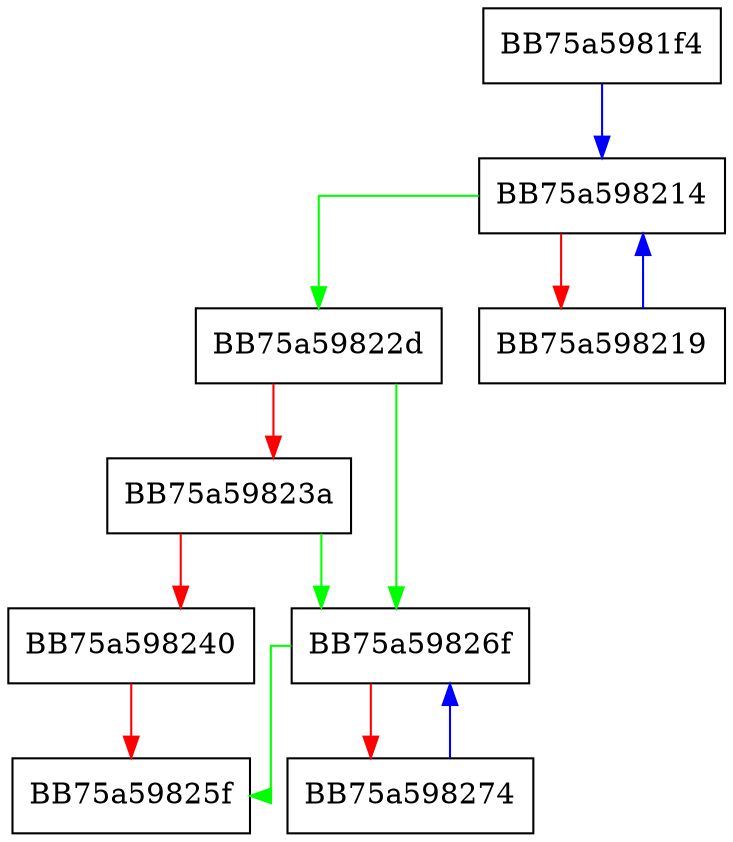 digraph _Erase {
  node [shape="box"];
  graph [splines=ortho];
  BB75a5981f4 -> BB75a598214 [color="blue"];
  BB75a598214 -> BB75a59822d [color="green"];
  BB75a598214 -> BB75a598219 [color="red"];
  BB75a598219 -> BB75a598214 [color="blue"];
  BB75a59822d -> BB75a59826f [color="green"];
  BB75a59822d -> BB75a59823a [color="red"];
  BB75a59823a -> BB75a59826f [color="green"];
  BB75a59823a -> BB75a598240 [color="red"];
  BB75a598240 -> BB75a59825f [color="red"];
  BB75a59826f -> BB75a59825f [color="green"];
  BB75a59826f -> BB75a598274 [color="red"];
  BB75a598274 -> BB75a59826f [color="blue"];
}